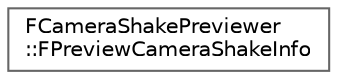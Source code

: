 digraph "Graphical Class Hierarchy"
{
 // INTERACTIVE_SVG=YES
 // LATEX_PDF_SIZE
  bgcolor="transparent";
  edge [fontname=Helvetica,fontsize=10,labelfontname=Helvetica,labelfontsize=10];
  node [fontname=Helvetica,fontsize=10,shape=box,height=0.2,width=0.4];
  rankdir="LR";
  Node0 [id="Node000000",label="FCameraShakePreviewer\l::FPreviewCameraShakeInfo",height=0.2,width=0.4,color="grey40", fillcolor="white", style="filled",URL="$dc/de8/structFCameraShakePreviewer_1_1FPreviewCameraShakeInfo.html",tooltip=" "];
}
